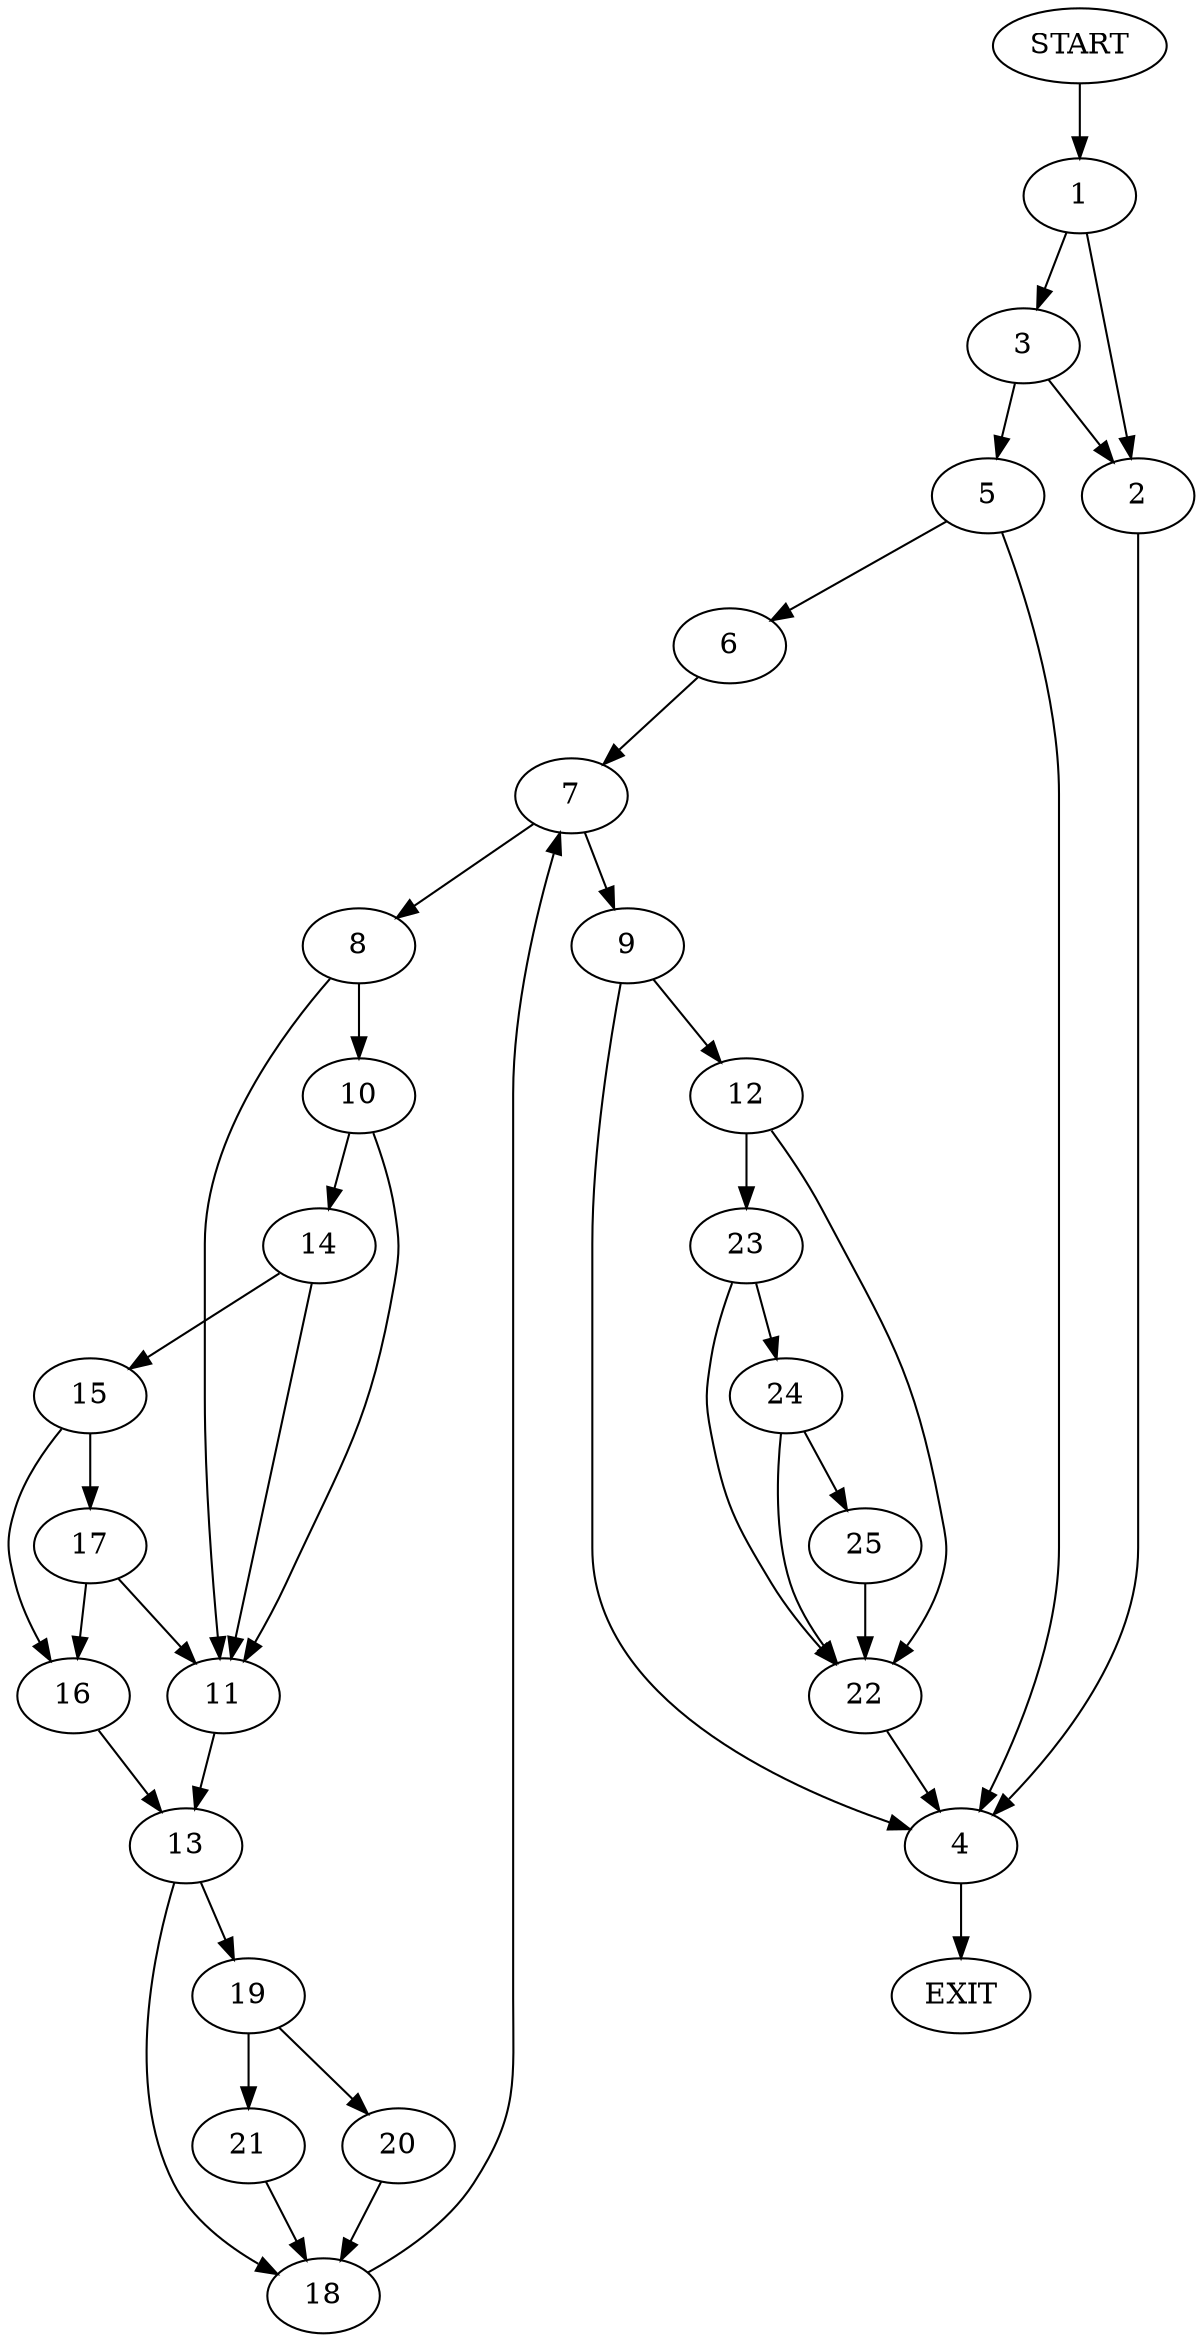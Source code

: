 digraph {
0 [label="START"]
26 [label="EXIT"]
0 -> 1
1 -> 2
1 -> 3
2 -> 4
3 -> 2
3 -> 5
5 -> 6
5 -> 4
4 -> 26
6 -> 7
7 -> 8
7 -> 9
8 -> 10
8 -> 11
9 -> 4
9 -> 12
11 -> 13
10 -> 14
10 -> 11
14 -> 11
14 -> 15
15 -> 16
15 -> 17
16 -> 13
17 -> 11
17 -> 16
13 -> 18
13 -> 19
19 -> 20
19 -> 21
18 -> 7
20 -> 18
21 -> 18
12 -> 22
12 -> 23
23 -> 24
23 -> 22
22 -> 4
24 -> 25
24 -> 22
25 -> 22
}
